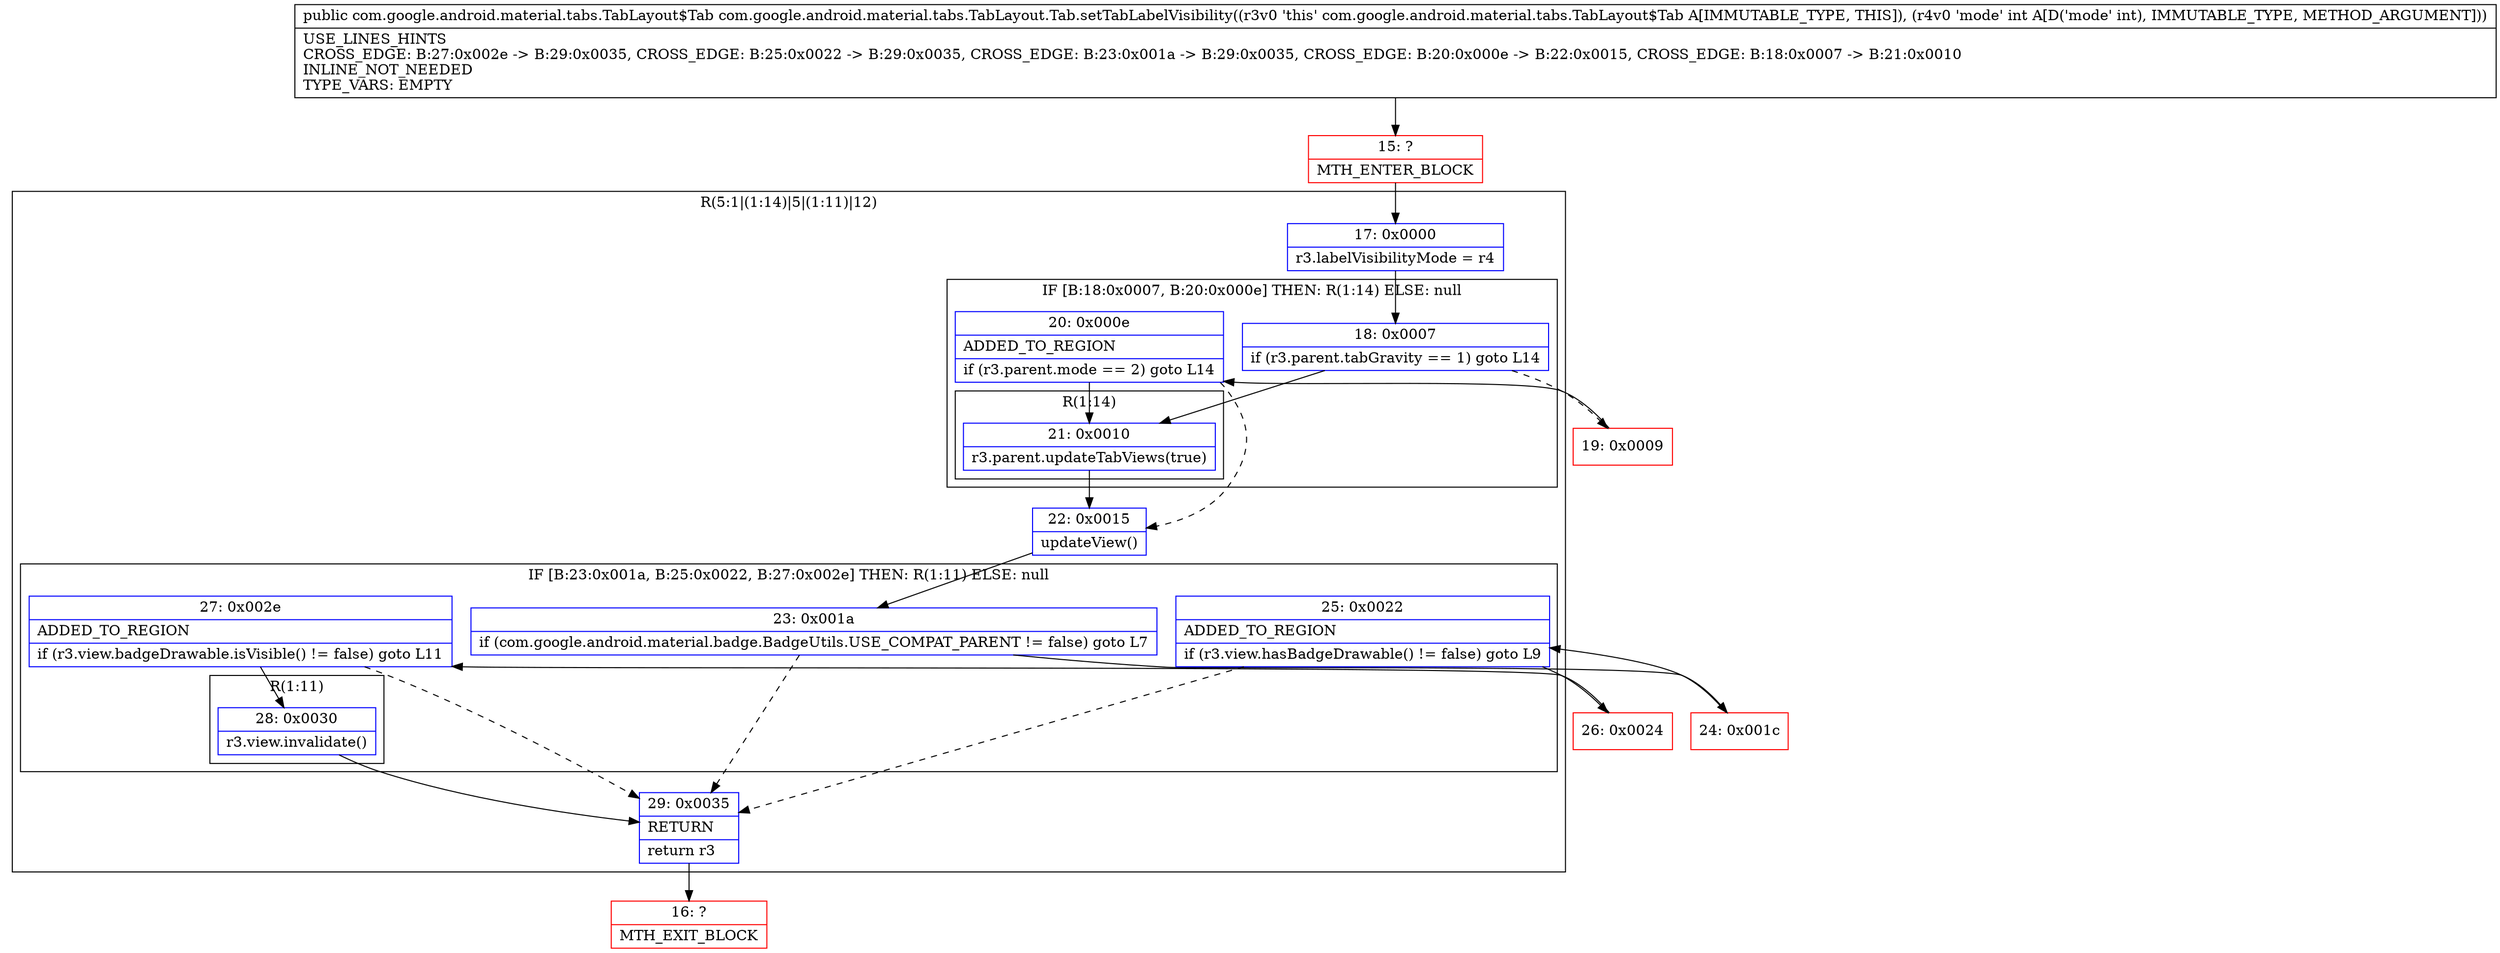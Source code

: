 digraph "CFG forcom.google.android.material.tabs.TabLayout.Tab.setTabLabelVisibility(I)Lcom\/google\/android\/material\/tabs\/TabLayout$Tab;" {
subgraph cluster_Region_218748173 {
label = "R(5:1|(1:14)|5|(1:11)|12)";
node [shape=record,color=blue];
Node_17 [shape=record,label="{17\:\ 0x0000|r3.labelVisibilityMode = r4\l}"];
subgraph cluster_IfRegion_2056416781 {
label = "IF [B:18:0x0007, B:20:0x000e] THEN: R(1:14) ELSE: null";
node [shape=record,color=blue];
Node_18 [shape=record,label="{18\:\ 0x0007|if (r3.parent.tabGravity == 1) goto L14\l}"];
Node_20 [shape=record,label="{20\:\ 0x000e|ADDED_TO_REGION\l|if (r3.parent.mode == 2) goto L14\l}"];
subgraph cluster_Region_2052163543 {
label = "R(1:14)";
node [shape=record,color=blue];
Node_21 [shape=record,label="{21\:\ 0x0010|r3.parent.updateTabViews(true)\l}"];
}
}
Node_22 [shape=record,label="{22\:\ 0x0015|updateView()\l}"];
subgraph cluster_IfRegion_957615103 {
label = "IF [B:23:0x001a, B:25:0x0022, B:27:0x002e] THEN: R(1:11) ELSE: null";
node [shape=record,color=blue];
Node_23 [shape=record,label="{23\:\ 0x001a|if (com.google.android.material.badge.BadgeUtils.USE_COMPAT_PARENT != false) goto L7\l}"];
Node_25 [shape=record,label="{25\:\ 0x0022|ADDED_TO_REGION\l|if (r3.view.hasBadgeDrawable() != false) goto L9\l}"];
Node_27 [shape=record,label="{27\:\ 0x002e|ADDED_TO_REGION\l|if (r3.view.badgeDrawable.isVisible() != false) goto L11\l}"];
subgraph cluster_Region_2062946413 {
label = "R(1:11)";
node [shape=record,color=blue];
Node_28 [shape=record,label="{28\:\ 0x0030|r3.view.invalidate()\l}"];
}
}
Node_29 [shape=record,label="{29\:\ 0x0035|RETURN\l|return r3\l}"];
}
Node_15 [shape=record,color=red,label="{15\:\ ?|MTH_ENTER_BLOCK\l}"];
Node_19 [shape=record,color=red,label="{19\:\ 0x0009}"];
Node_24 [shape=record,color=red,label="{24\:\ 0x001c}"];
Node_26 [shape=record,color=red,label="{26\:\ 0x0024}"];
Node_16 [shape=record,color=red,label="{16\:\ ?|MTH_EXIT_BLOCK\l}"];
MethodNode[shape=record,label="{public com.google.android.material.tabs.TabLayout$Tab com.google.android.material.tabs.TabLayout.Tab.setTabLabelVisibility((r3v0 'this' com.google.android.material.tabs.TabLayout$Tab A[IMMUTABLE_TYPE, THIS]), (r4v0 'mode' int A[D('mode' int), IMMUTABLE_TYPE, METHOD_ARGUMENT]))  | USE_LINES_HINTS\lCROSS_EDGE: B:27:0x002e \-\> B:29:0x0035, CROSS_EDGE: B:25:0x0022 \-\> B:29:0x0035, CROSS_EDGE: B:23:0x001a \-\> B:29:0x0035, CROSS_EDGE: B:20:0x000e \-\> B:22:0x0015, CROSS_EDGE: B:18:0x0007 \-\> B:21:0x0010\lINLINE_NOT_NEEDED\lTYPE_VARS: EMPTY\l}"];
MethodNode -> Node_15;Node_17 -> Node_18;
Node_18 -> Node_19[style=dashed];
Node_18 -> Node_21;
Node_20 -> Node_21;
Node_20 -> Node_22[style=dashed];
Node_21 -> Node_22;
Node_22 -> Node_23;
Node_23 -> Node_24;
Node_23 -> Node_29[style=dashed];
Node_25 -> Node_26;
Node_25 -> Node_29[style=dashed];
Node_27 -> Node_28;
Node_27 -> Node_29[style=dashed];
Node_28 -> Node_29;
Node_29 -> Node_16;
Node_15 -> Node_17;
Node_19 -> Node_20;
Node_24 -> Node_25;
Node_26 -> Node_27;
}

